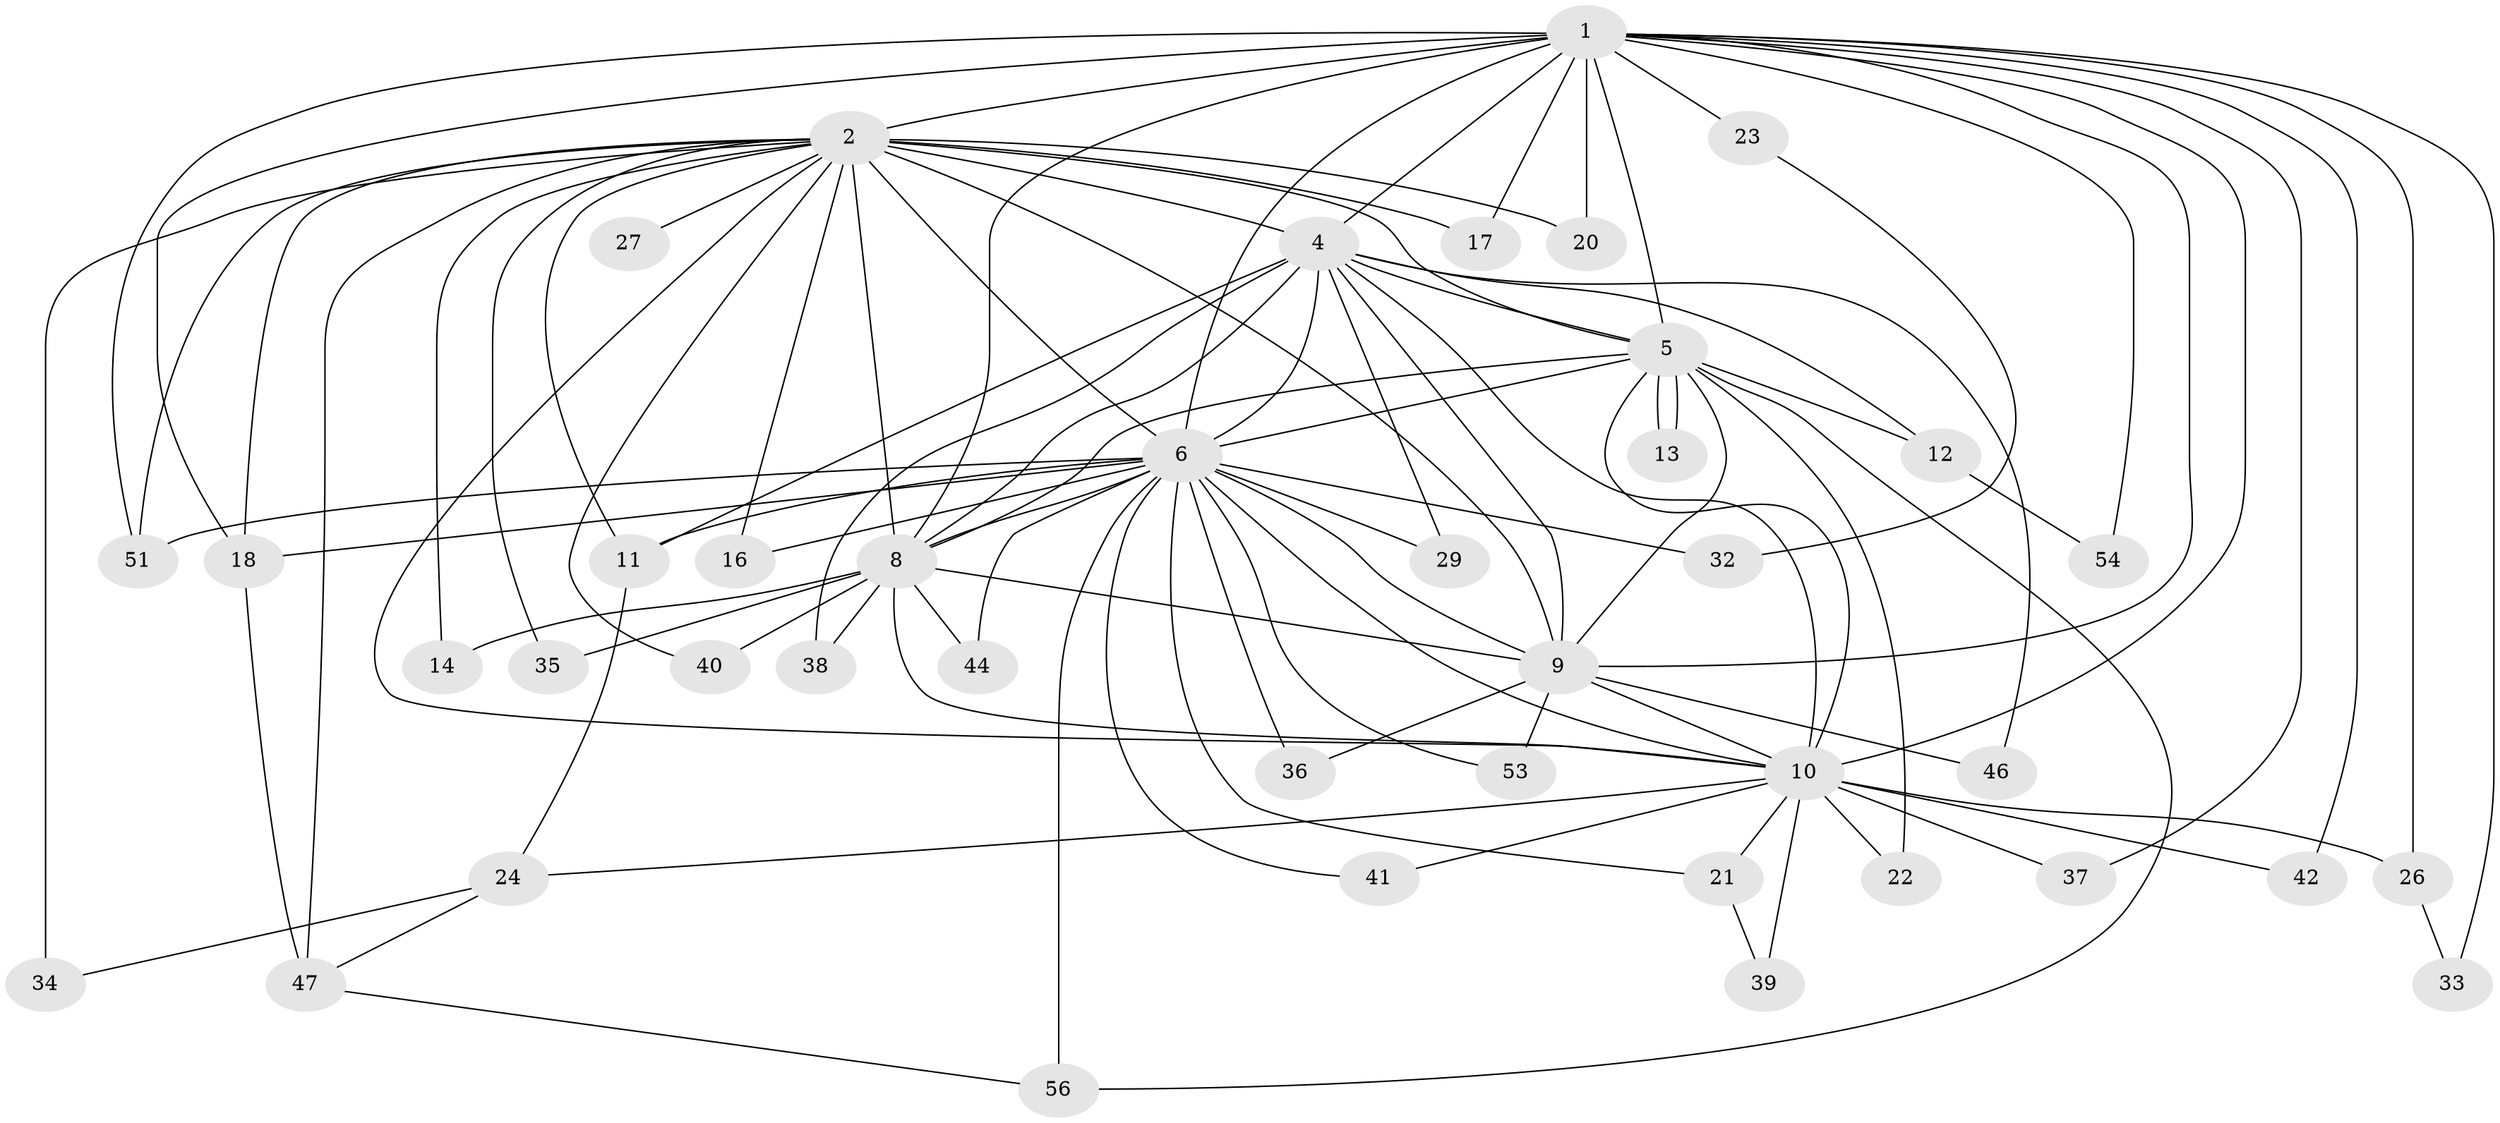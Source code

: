 // Generated by graph-tools (version 1.1) at 2025/23/03/03/25 07:23:40]
// undirected, 41 vertices, 97 edges
graph export_dot {
graph [start="1"]
  node [color=gray90,style=filled];
  1 [super="+7"];
  2 [super="+3"];
  4 [super="+15"];
  5 [super="+19"];
  6 [super="+25"];
  8 [super="+49"];
  9 [super="+30"];
  10 [super="+31"];
  11 [super="+28"];
  12;
  13;
  14;
  16;
  17;
  18 [super="+43"];
  20;
  21;
  22;
  23;
  24 [super="+50"];
  26 [super="+48"];
  27;
  29;
  32;
  33;
  34 [super="+45"];
  35;
  36;
  37;
  38;
  39;
  40;
  41;
  42;
  44;
  46;
  47 [super="+55"];
  51 [super="+52"];
  53;
  54;
  56 [super="+57"];
  1 -- 2 [weight=4];
  1 -- 4 [weight=3];
  1 -- 5 [weight=2];
  1 -- 6 [weight=2];
  1 -- 8 [weight=2];
  1 -- 9 [weight=2];
  1 -- 10 [weight=3];
  1 -- 17;
  1 -- 23 [weight=2];
  1 -- 26;
  1 -- 33;
  1 -- 37;
  1 -- 42;
  1 -- 54;
  1 -- 18;
  1 -- 20;
  1 -- 51;
  2 -- 4 [weight=2];
  2 -- 5 [weight=2];
  2 -- 6 [weight=2];
  2 -- 8 [weight=2];
  2 -- 9 [weight=2];
  2 -- 10 [weight=2];
  2 -- 16;
  2 -- 27 [weight=2];
  2 -- 34 [weight=2];
  2 -- 40;
  2 -- 47 [weight=2];
  2 -- 11;
  2 -- 14;
  2 -- 17;
  2 -- 18 [weight=2];
  2 -- 20;
  2 -- 35;
  2 -- 51;
  4 -- 5;
  4 -- 6;
  4 -- 8;
  4 -- 9;
  4 -- 10;
  4 -- 11;
  4 -- 12;
  4 -- 29;
  4 -- 38;
  4 -- 46;
  5 -- 6;
  5 -- 8;
  5 -- 9;
  5 -- 10;
  5 -- 12;
  5 -- 13;
  5 -- 13;
  5 -- 22;
  5 -- 56;
  6 -- 8;
  6 -- 9;
  6 -- 10;
  6 -- 11;
  6 -- 16;
  6 -- 21;
  6 -- 29;
  6 -- 32;
  6 -- 36;
  6 -- 41;
  6 -- 51;
  6 -- 53;
  6 -- 18;
  6 -- 44;
  6 -- 56;
  8 -- 9;
  8 -- 10 [weight=2];
  8 -- 14;
  8 -- 35;
  8 -- 38;
  8 -- 40;
  8 -- 44;
  9 -- 10;
  9 -- 36;
  9 -- 46;
  9 -- 53;
  10 -- 21;
  10 -- 22;
  10 -- 24;
  10 -- 26 [weight=2];
  10 -- 37;
  10 -- 39;
  10 -- 42;
  10 -- 41;
  11 -- 24;
  12 -- 54;
  18 -- 47;
  21 -- 39;
  23 -- 32;
  24 -- 34;
  24 -- 47;
  26 -- 33;
  47 -- 56;
}
